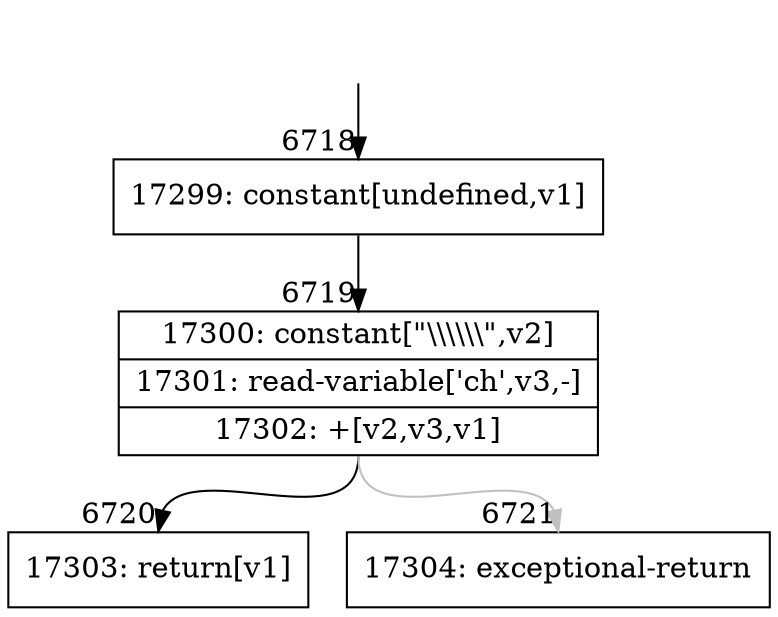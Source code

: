 digraph {
rankdir="TD"
BB_entry506[shape=none,label=""];
BB_entry506 -> BB6718 [tailport=s, headport=n, headlabel="    6718"]
BB6718 [shape=record label="{17299: constant[undefined,v1]}" ] 
BB6718 -> BB6719 [tailport=s, headport=n, headlabel="      6719"]
BB6719 [shape=record label="{17300: constant[\"\\\\\\\\\\\\\",v2]|17301: read-variable['ch',v3,-]|17302: +[v2,v3,v1]}" ] 
BB6719 -> BB6720 [tailport=s, headport=n, headlabel="      6720"]
BB6719 -> BB6721 [tailport=s, headport=n, color=gray, headlabel="      6721"]
BB6720 [shape=record label="{17303: return[v1]}" ] 
BB6721 [shape=record label="{17304: exceptional-return}" ] 
//#$~ 10675
}
